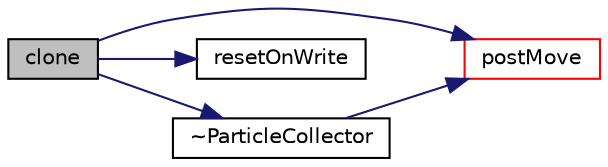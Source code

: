 digraph "clone"
{
  bgcolor="transparent";
  edge [fontname="Helvetica",fontsize="10",labelfontname="Helvetica",labelfontsize="10"];
  node [fontname="Helvetica",fontsize="10",shape=record];
  rankdir="LR";
  Node1 [label="clone",height=0.2,width=0.4,color="black", fillcolor="grey75", style="filled", fontcolor="black"];
  Node1 -> Node2 [color="midnightblue",fontsize="10",style="solid",fontname="Helvetica"];
  Node2 [label="postMove",height=0.2,width=0.4,color="red",URL="$a01776.html#ad80ec59f5189e675eaab801f75603ed2",tooltip="Post-move hook. "];
  Node1 -> Node3 [color="midnightblue",fontsize="10",style="solid",fontname="Helvetica"];
  Node3 [label="resetOnWrite",height=0.2,width=0.4,color="black",URL="$a01776.html#ab71b4688058c9b2630ad89a3bd42f81f",tooltip="Return const access to the reset on write flag. "];
  Node1 -> Node4 [color="midnightblue",fontsize="10",style="solid",fontname="Helvetica"];
  Node4 [label="~ParticleCollector",height=0.2,width=0.4,color="black",URL="$a01776.html#a357dc70003de4ceebaedda16587cf6cb",tooltip="Destructor. "];
  Node4 -> Node2 [color="midnightblue",fontsize="10",style="solid",fontname="Helvetica"];
}
